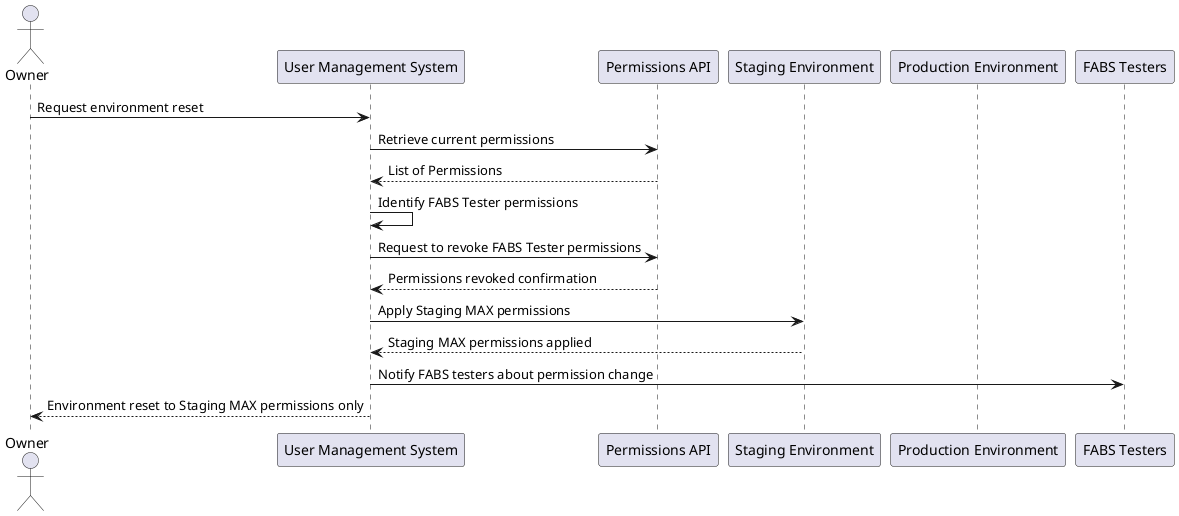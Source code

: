 @startuml
actor Owner
participant "User Management System" as UMS
participant "Permissions API" as PA
participant "Staging Environment" as SE
participant "Production Environment" as PE
participant "FABS Testers" as FT

Owner -> UMS : Request environment reset
UMS -> PA : Retrieve current permissions
PA --> UMS : List of Permissions
UMS -> UMS : Identify FABS Tester permissions
UMS -> PA : Request to revoke FABS Tester permissions
PA --> UMS : Permissions revoked confirmation
UMS -> SE : Apply Staging MAX permissions
SE --> UMS : Staging MAX permissions applied
UMS -> FT : Notify FABS testers about permission change
UMS --> Owner : Environment reset to Staging MAX permissions only
@enduml